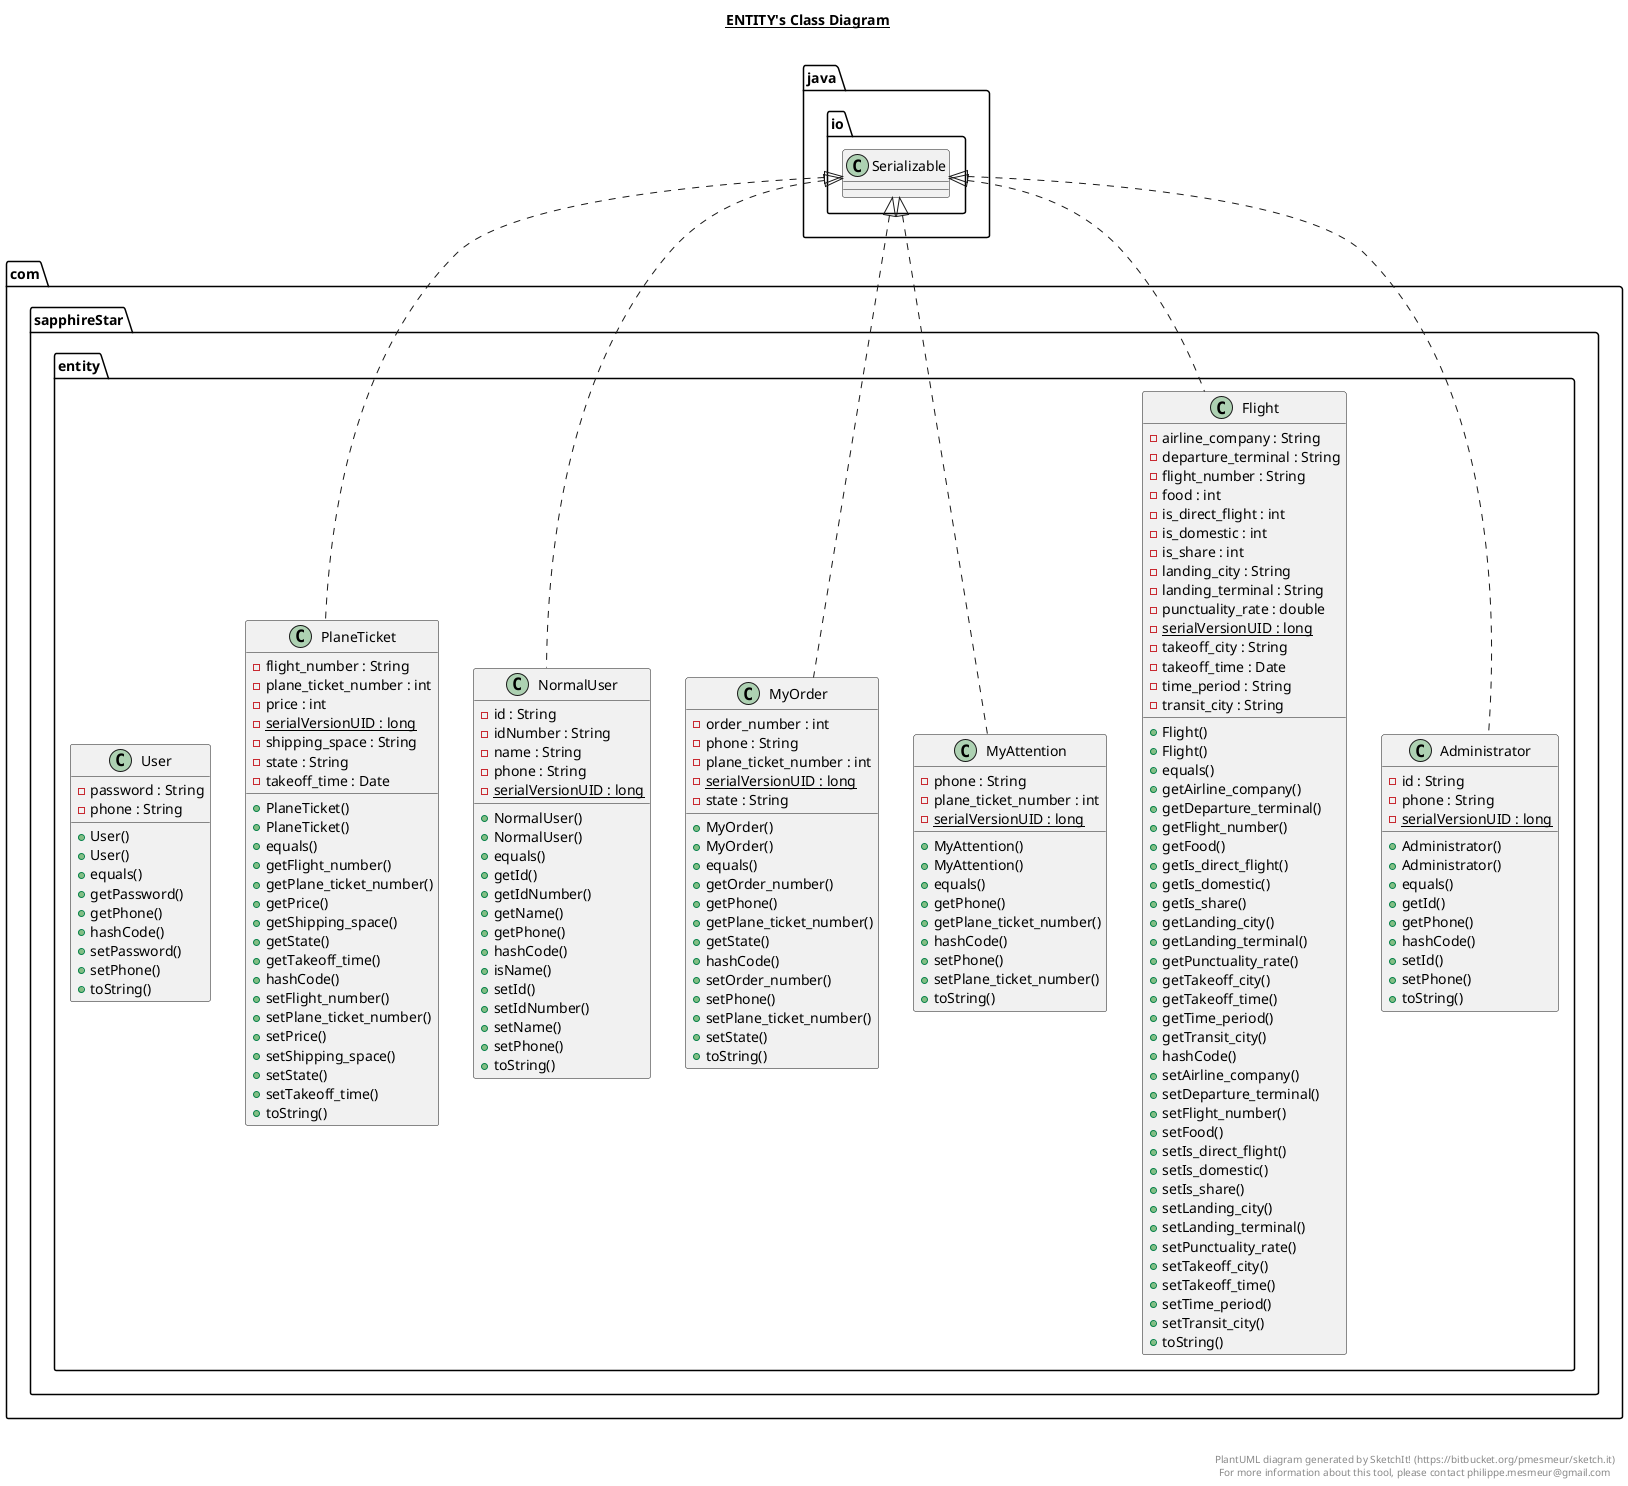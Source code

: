 @startuml

title __ENTITY's Class Diagram__\n

  namespace com.sapphireStar.entity {
    class com.sapphireStar.entity.Administrator {
        - id : String
        - phone : String
        {static} - serialVersionUID : long
        + Administrator()
        + Administrator()
        + equals()
        + getId()
        + getPhone()
        + hashCode()
        + setId()
        + setPhone()
        + toString()
    }
  }
  

  namespace com.sapphireStar.entity {
    class com.sapphireStar.entity.Flight {
        - airline_company : String
        - departure_terminal : String
        - flight_number : String
        - food : int
        - is_direct_flight : int
        - is_domestic : int
        - is_share : int
        - landing_city : String
        - landing_terminal : String
        - punctuality_rate : double
        {static} - serialVersionUID : long
        - takeoff_city : String
        - takeoff_time : Date
        - time_period : String
        - transit_city : String
        + Flight()
        + Flight()
        + equals()
        + getAirline_company()
        + getDeparture_terminal()
        + getFlight_number()
        + getFood()
        + getIs_direct_flight()
        + getIs_domestic()
        + getIs_share()
        + getLanding_city()
        + getLanding_terminal()
        + getPunctuality_rate()
        + getTakeoff_city()
        + getTakeoff_time()
        + getTime_period()
        + getTransit_city()
        + hashCode()
        + setAirline_company()
        + setDeparture_terminal()
        + setFlight_number()
        + setFood()
        + setIs_direct_flight()
        + setIs_domestic()
        + setIs_share()
        + setLanding_city()
        + setLanding_terminal()
        + setPunctuality_rate()
        + setTakeoff_city()
        + setTakeoff_time()
        + setTime_period()
        + setTransit_city()
        + toString()
    }
  }
  

  namespace com.sapphireStar.entity {
    class com.sapphireStar.entity.MyAttention {
        - phone : String
        - plane_ticket_number : int
        {static} - serialVersionUID : long
        + MyAttention()
        + MyAttention()
        + equals()
        + getPhone()
        + getPlane_ticket_number()
        + hashCode()
        + setPhone()
        + setPlane_ticket_number()
        + toString()
    }
  }
  

  namespace com.sapphireStar.entity {
    class com.sapphireStar.entity.MyOrder {
        - order_number : int
        - phone : String
        - plane_ticket_number : int
        {static} - serialVersionUID : long
        - state : String
        + MyOrder()
        + MyOrder()
        + equals()
        + getOrder_number()
        + getPhone()
        + getPlane_ticket_number()
        + getState()
        + hashCode()
        + setOrder_number()
        + setPhone()
        + setPlane_ticket_number()
        + setState()
        + toString()
    }
  }
  

  namespace com.sapphireStar.entity {
    class com.sapphireStar.entity.NormalUser {
        - id : String
        - idNumber : String
        - name : String
        - phone : String
        {static} - serialVersionUID : long
        + NormalUser()
        + NormalUser()
        + equals()
        + getId()
        + getIdNumber()
        + getName()
        + getPhone()
        + hashCode()
        + isName()
        + setId()
        + setIdNumber()
        + setName()
        + setPhone()
        + toString()
    }
  }
  

  namespace com.sapphireStar.entity {
    class com.sapphireStar.entity.PlaneTicket {
        - flight_number : String
        - plane_ticket_number : int
        - price : int
        {static} - serialVersionUID : long
        - shipping_space : String
        - state : String
        - takeoff_time : Date
        + PlaneTicket()
        + PlaneTicket()
        + equals()
        + getFlight_number()
        + getPlane_ticket_number()
        + getPrice()
        + getShipping_space()
        + getState()
        + getTakeoff_time()
        + hashCode()
        + setFlight_number()
        + setPlane_ticket_number()
        + setPrice()
        + setShipping_space()
        + setState()
        + setTakeoff_time()
        + toString()
    }
  }
  

  namespace com.sapphireStar.entity {
    class com.sapphireStar.entity.User {
        - password : String
        - phone : String
        + User()
        + User()
        + equals()
        + getPassword()
        + getPhone()
        + hashCode()
        + setPassword()
        + setPhone()
        + toString()
    }
  }
  

  com.sapphireStar.entity.Administrator .up.|> java.io.Serializable
  com.sapphireStar.entity.Flight .up.|> java.io.Serializable
  com.sapphireStar.entity.MyAttention .up.|> java.io.Serializable
  com.sapphireStar.entity.MyOrder .up.|> java.io.Serializable
  com.sapphireStar.entity.NormalUser .up.|> java.io.Serializable
  com.sapphireStar.entity.PlaneTicket .up.|> java.io.Serializable


right footer


PlantUML diagram generated by SketchIt! (https://bitbucket.org/pmesmeur/sketch.it)
For more information about this tool, please contact philippe.mesmeur@gmail.com
endfooter

@enduml
